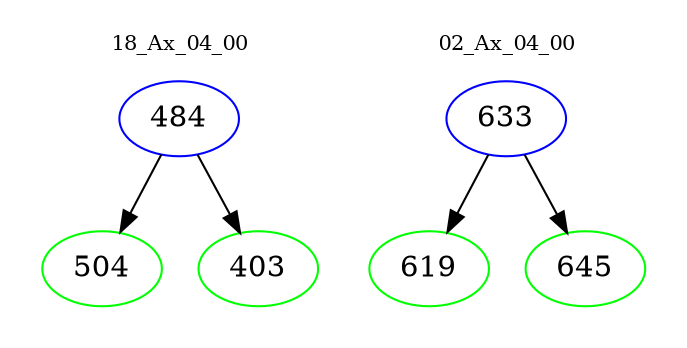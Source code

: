 digraph{
subgraph cluster_0 {
color = white
label = "18_Ax_04_00";
fontsize=10;
T0_484 [label="484", color="blue"]
T0_484 -> T0_504 [color="black"]
T0_504 [label="504", color="green"]
T0_484 -> T0_403 [color="black"]
T0_403 [label="403", color="green"]
}
subgraph cluster_1 {
color = white
label = "02_Ax_04_00";
fontsize=10;
T1_633 [label="633", color="blue"]
T1_633 -> T1_619 [color="black"]
T1_619 [label="619", color="green"]
T1_633 -> T1_645 [color="black"]
T1_645 [label="645", color="green"]
}
}
